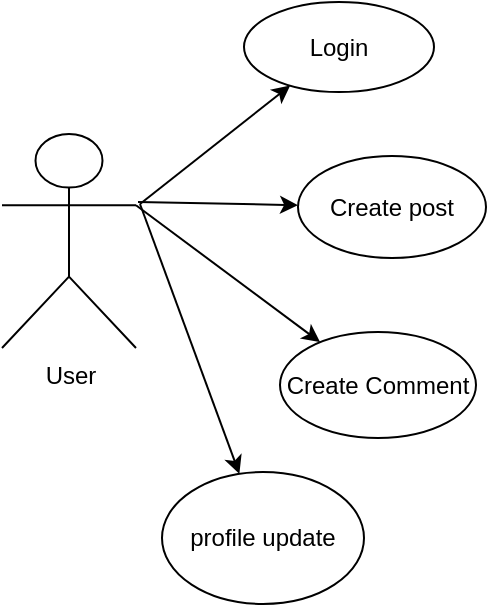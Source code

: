 <mxfile version="21.1.6" type="device">
  <diagram name="Page-1" id="Ejs_asqzLssMQNnWNSBa">
    <mxGraphModel dx="1120" dy="444" grid="0" gridSize="10" guides="1" tooltips="1" connect="1" arrows="1" fold="1" page="1" pageScale="1" pageWidth="850" pageHeight="1100" math="0" shadow="0">
      <root>
        <mxCell id="0" />
        <mxCell id="1" parent="0" />
        <mxCell id="iub6iFDOw5q_WdCQZMjt-1" value="User" style="shape=umlActor;verticalLabelPosition=bottom;verticalAlign=top;html=1;outlineConnect=0;" vertex="1" parent="1">
          <mxGeometry x="85" y="174" width="67" height="107" as="geometry" />
        </mxCell>
        <mxCell id="iub6iFDOw5q_WdCQZMjt-2" value="" style="endArrow=classic;html=1;rounded=0;" edge="1" parent="1" target="iub6iFDOw5q_WdCQZMjt-3">
          <mxGeometry width="50" height="50" relative="1" as="geometry">
            <mxPoint x="154" y="209" as="sourcePoint" />
            <mxPoint x="216" y="121" as="targetPoint" />
          </mxGeometry>
        </mxCell>
        <mxCell id="iub6iFDOw5q_WdCQZMjt-3" value="Login" style="ellipse;whiteSpace=wrap;html=1;" vertex="1" parent="1">
          <mxGeometry x="206" y="108" width="95" height="45" as="geometry" />
        </mxCell>
        <mxCell id="iub6iFDOw5q_WdCQZMjt-6" value="" style="endArrow=classic;html=1;rounded=0;" edge="1" parent="1" target="iub6iFDOw5q_WdCQZMjt-7">
          <mxGeometry width="50" height="50" relative="1" as="geometry">
            <mxPoint x="153" y="208" as="sourcePoint" />
            <mxPoint x="234" y="225" as="targetPoint" />
          </mxGeometry>
        </mxCell>
        <mxCell id="iub6iFDOw5q_WdCQZMjt-7" value="Create post" style="ellipse;whiteSpace=wrap;html=1;" vertex="1" parent="1">
          <mxGeometry x="233" y="185" width="94" height="51" as="geometry" />
        </mxCell>
        <mxCell id="iub6iFDOw5q_WdCQZMjt-8" value="" style="endArrow=classic;html=1;rounded=0;exitX=1;exitY=0.333;exitDx=0;exitDy=0;exitPerimeter=0;" edge="1" parent="1" source="iub6iFDOw5q_WdCQZMjt-1" target="iub6iFDOw5q_WdCQZMjt-9">
          <mxGeometry width="50" height="50" relative="1" as="geometry">
            <mxPoint x="204" y="253" as="sourcePoint" />
            <mxPoint x="224" y="261" as="targetPoint" />
          </mxGeometry>
        </mxCell>
        <mxCell id="iub6iFDOw5q_WdCQZMjt-9" value="Create Comment" style="ellipse;whiteSpace=wrap;html=1;" vertex="1" parent="1">
          <mxGeometry x="224" y="273" width="98" height="53" as="geometry" />
        </mxCell>
        <mxCell id="iub6iFDOw5q_WdCQZMjt-10" value="" style="endArrow=classic;html=1;rounded=0;" edge="1" parent="1" target="iub6iFDOw5q_WdCQZMjt-11">
          <mxGeometry width="50" height="50" relative="1" as="geometry">
            <mxPoint x="154" y="209" as="sourcePoint" />
            <mxPoint x="220" y="369" as="targetPoint" />
          </mxGeometry>
        </mxCell>
        <mxCell id="iub6iFDOw5q_WdCQZMjt-11" value="profile update" style="ellipse;whiteSpace=wrap;html=1;" vertex="1" parent="1">
          <mxGeometry x="165" y="343" width="101" height="66" as="geometry" />
        </mxCell>
      </root>
    </mxGraphModel>
  </diagram>
</mxfile>
